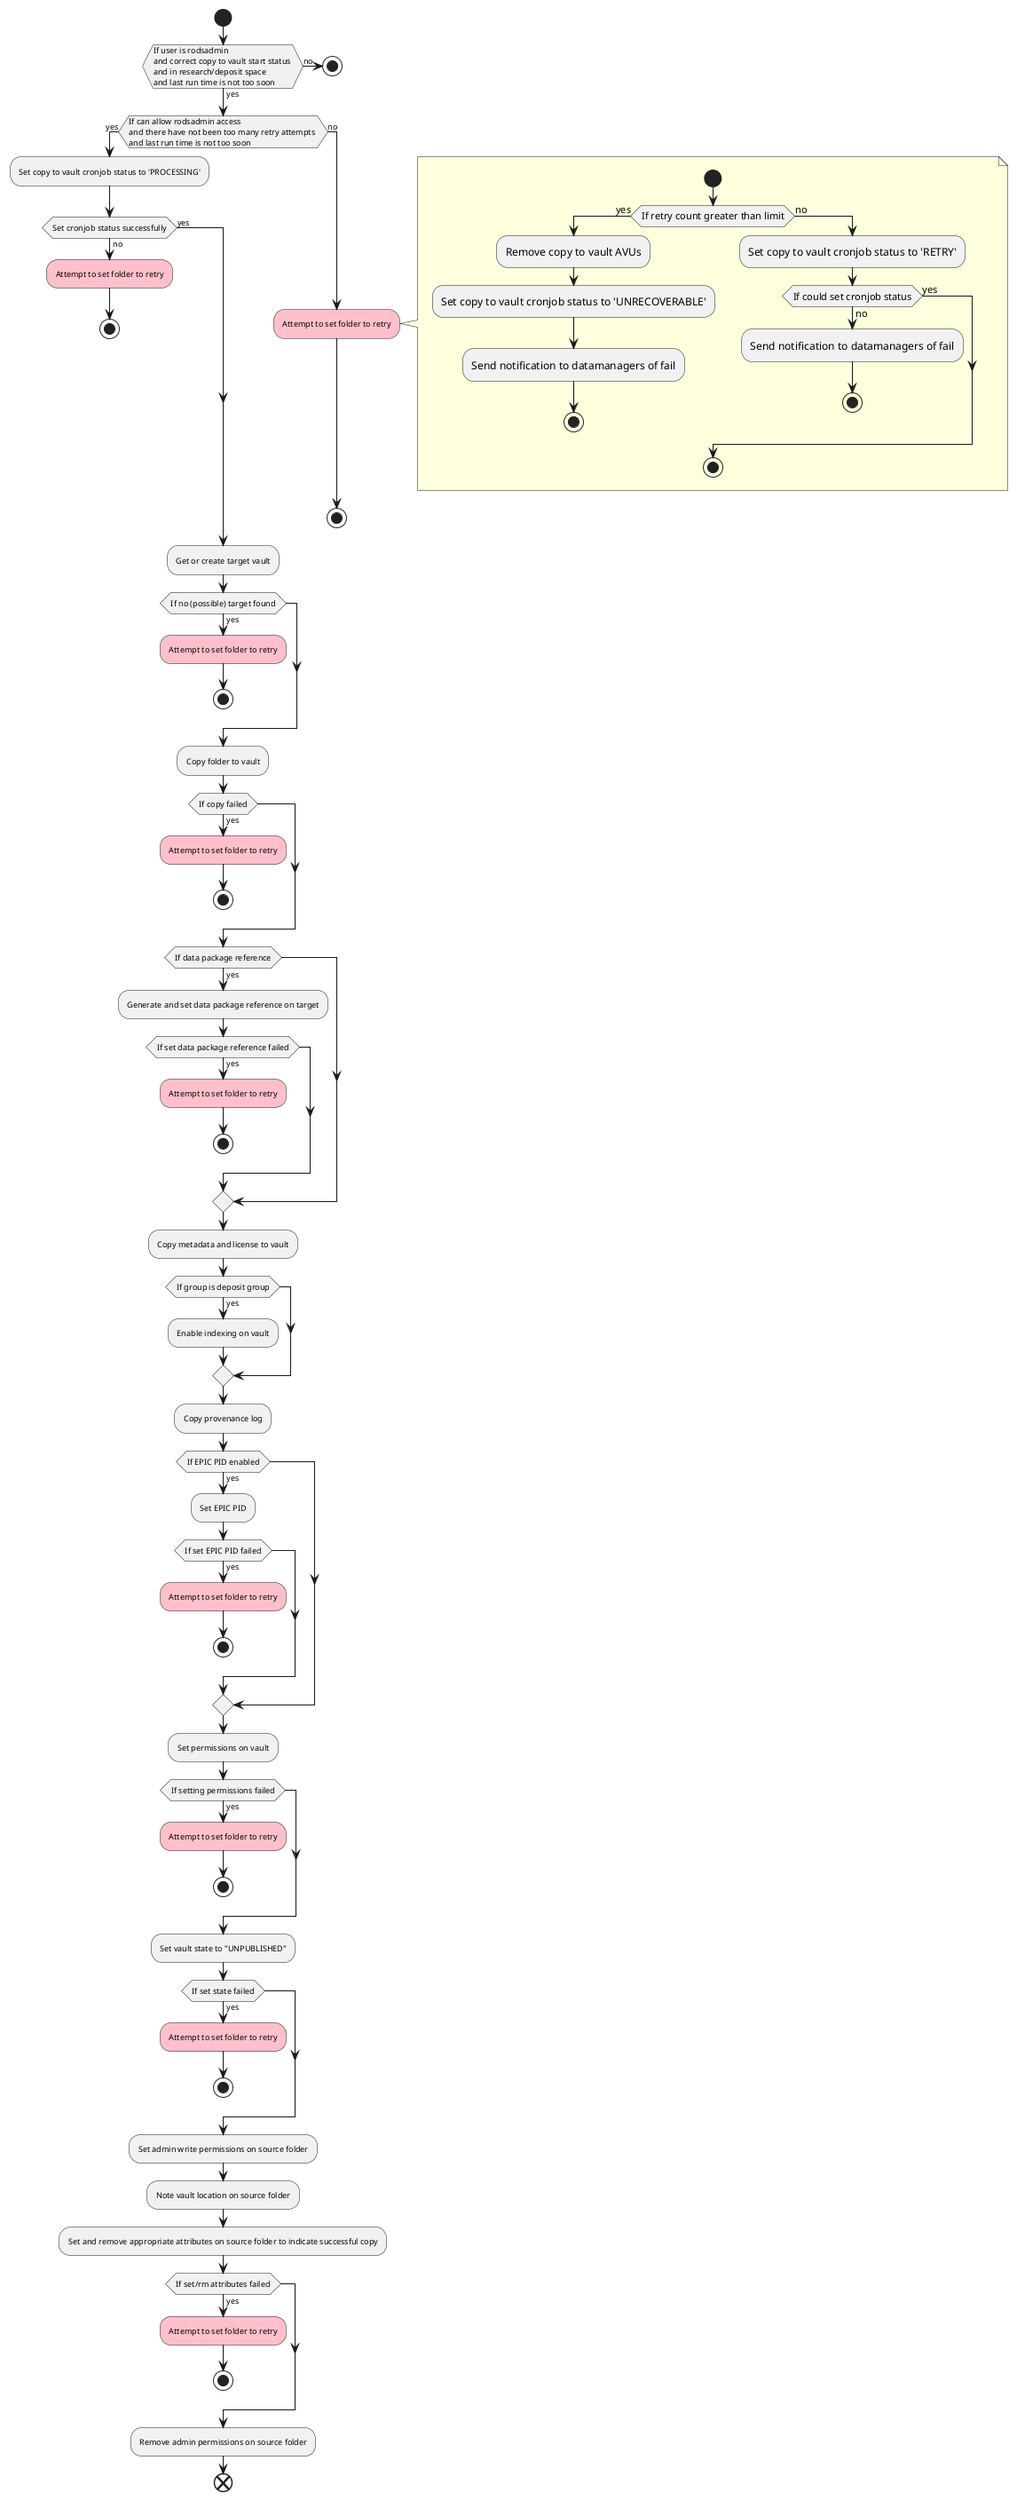 @startuml
skinparam defaultFontName CMU Serif
skinparam defaultFontSize 9
skinparam shadowing false

start
if (If user is rodsadmin \nand correct copy to vault start status \nand in research/deposit space \nand last run time is not too soon) then (yes)
else (no)
   stop
endif
if (If can allow rodsadmin access \nand there have not been too many retry attempts \nand last run time is not too soon) then (yes)
    :Set copy to vault cronjob status to 'PROCESSING';
    if (Set cronjob status successfully) then (no)
        #pink:Attempt to set folder to retry;
        stop
    else (yes)
    endif
else (no)
    #pink:Attempt to set folder to retry;
    note right
    {{
    skinparam backgroundcolor transparent
    start
    if (If retry count greater than limit) then (yes)
        :Remove copy to vault AVUs;
        :Set copy to vault cronjob status to 'UNRECOVERABLE';
        :Send notification to datamanagers of fail;
        stop
    else (no)
        :Set copy to vault cronjob status to 'RETRY';
        if (If could set cronjob status) then (yes)
        else (no)
            :Send notification to datamanagers of fail;
            stop
        endif
    endif

    stop
    }}
    end note
    stop
endif
:Get or create target vault;
if (If no (possible) target found) then (yes)
    #pink:Attempt to set folder to retry;
    stop
endif
:Copy folder to vault;
if (If copy failed) then (yes)
    #pink:Attempt to set folder to retry;
    stop
endif
if (If data package reference) then (yes)
    :Generate and set data package reference on target;
    if (If set data package reference failed) then (yes)
        #pink:Attempt to set folder to retry;
        stop
    endif
endif
:Copy metadata and license to vault;
if (If group is deposit group) then (yes)
    :Enable indexing on vault;
endif
:Copy provenance log;
if (If EPIC PID enabled) then (yes)
    :Set EPIC PID;
    if (If set EPIC PID failed) then (yes)
        #pink:Attempt to set folder to retry;
        stop
    endif
endif
:Set permissions on vault;
if (If setting permissions failed) then (yes)
    #pink:Attempt to set folder to retry;
    stop
endif
:Set vault state to "UNPUBLISHED";
if (If set state failed) then (yes)
    #pink:Attempt to set folder to retry;
    stop
endif
:Set admin write permissions on source folder;
:Note vault location on source folder;
:Set and remove appropriate attributes on source folder to indicate successful copy;
if (If set/rm attributes failed) then (yes)
    #pink:Attempt to set folder to retry;
    stop
endif
:Remove admin permissions on source folder;


end
@enduml
